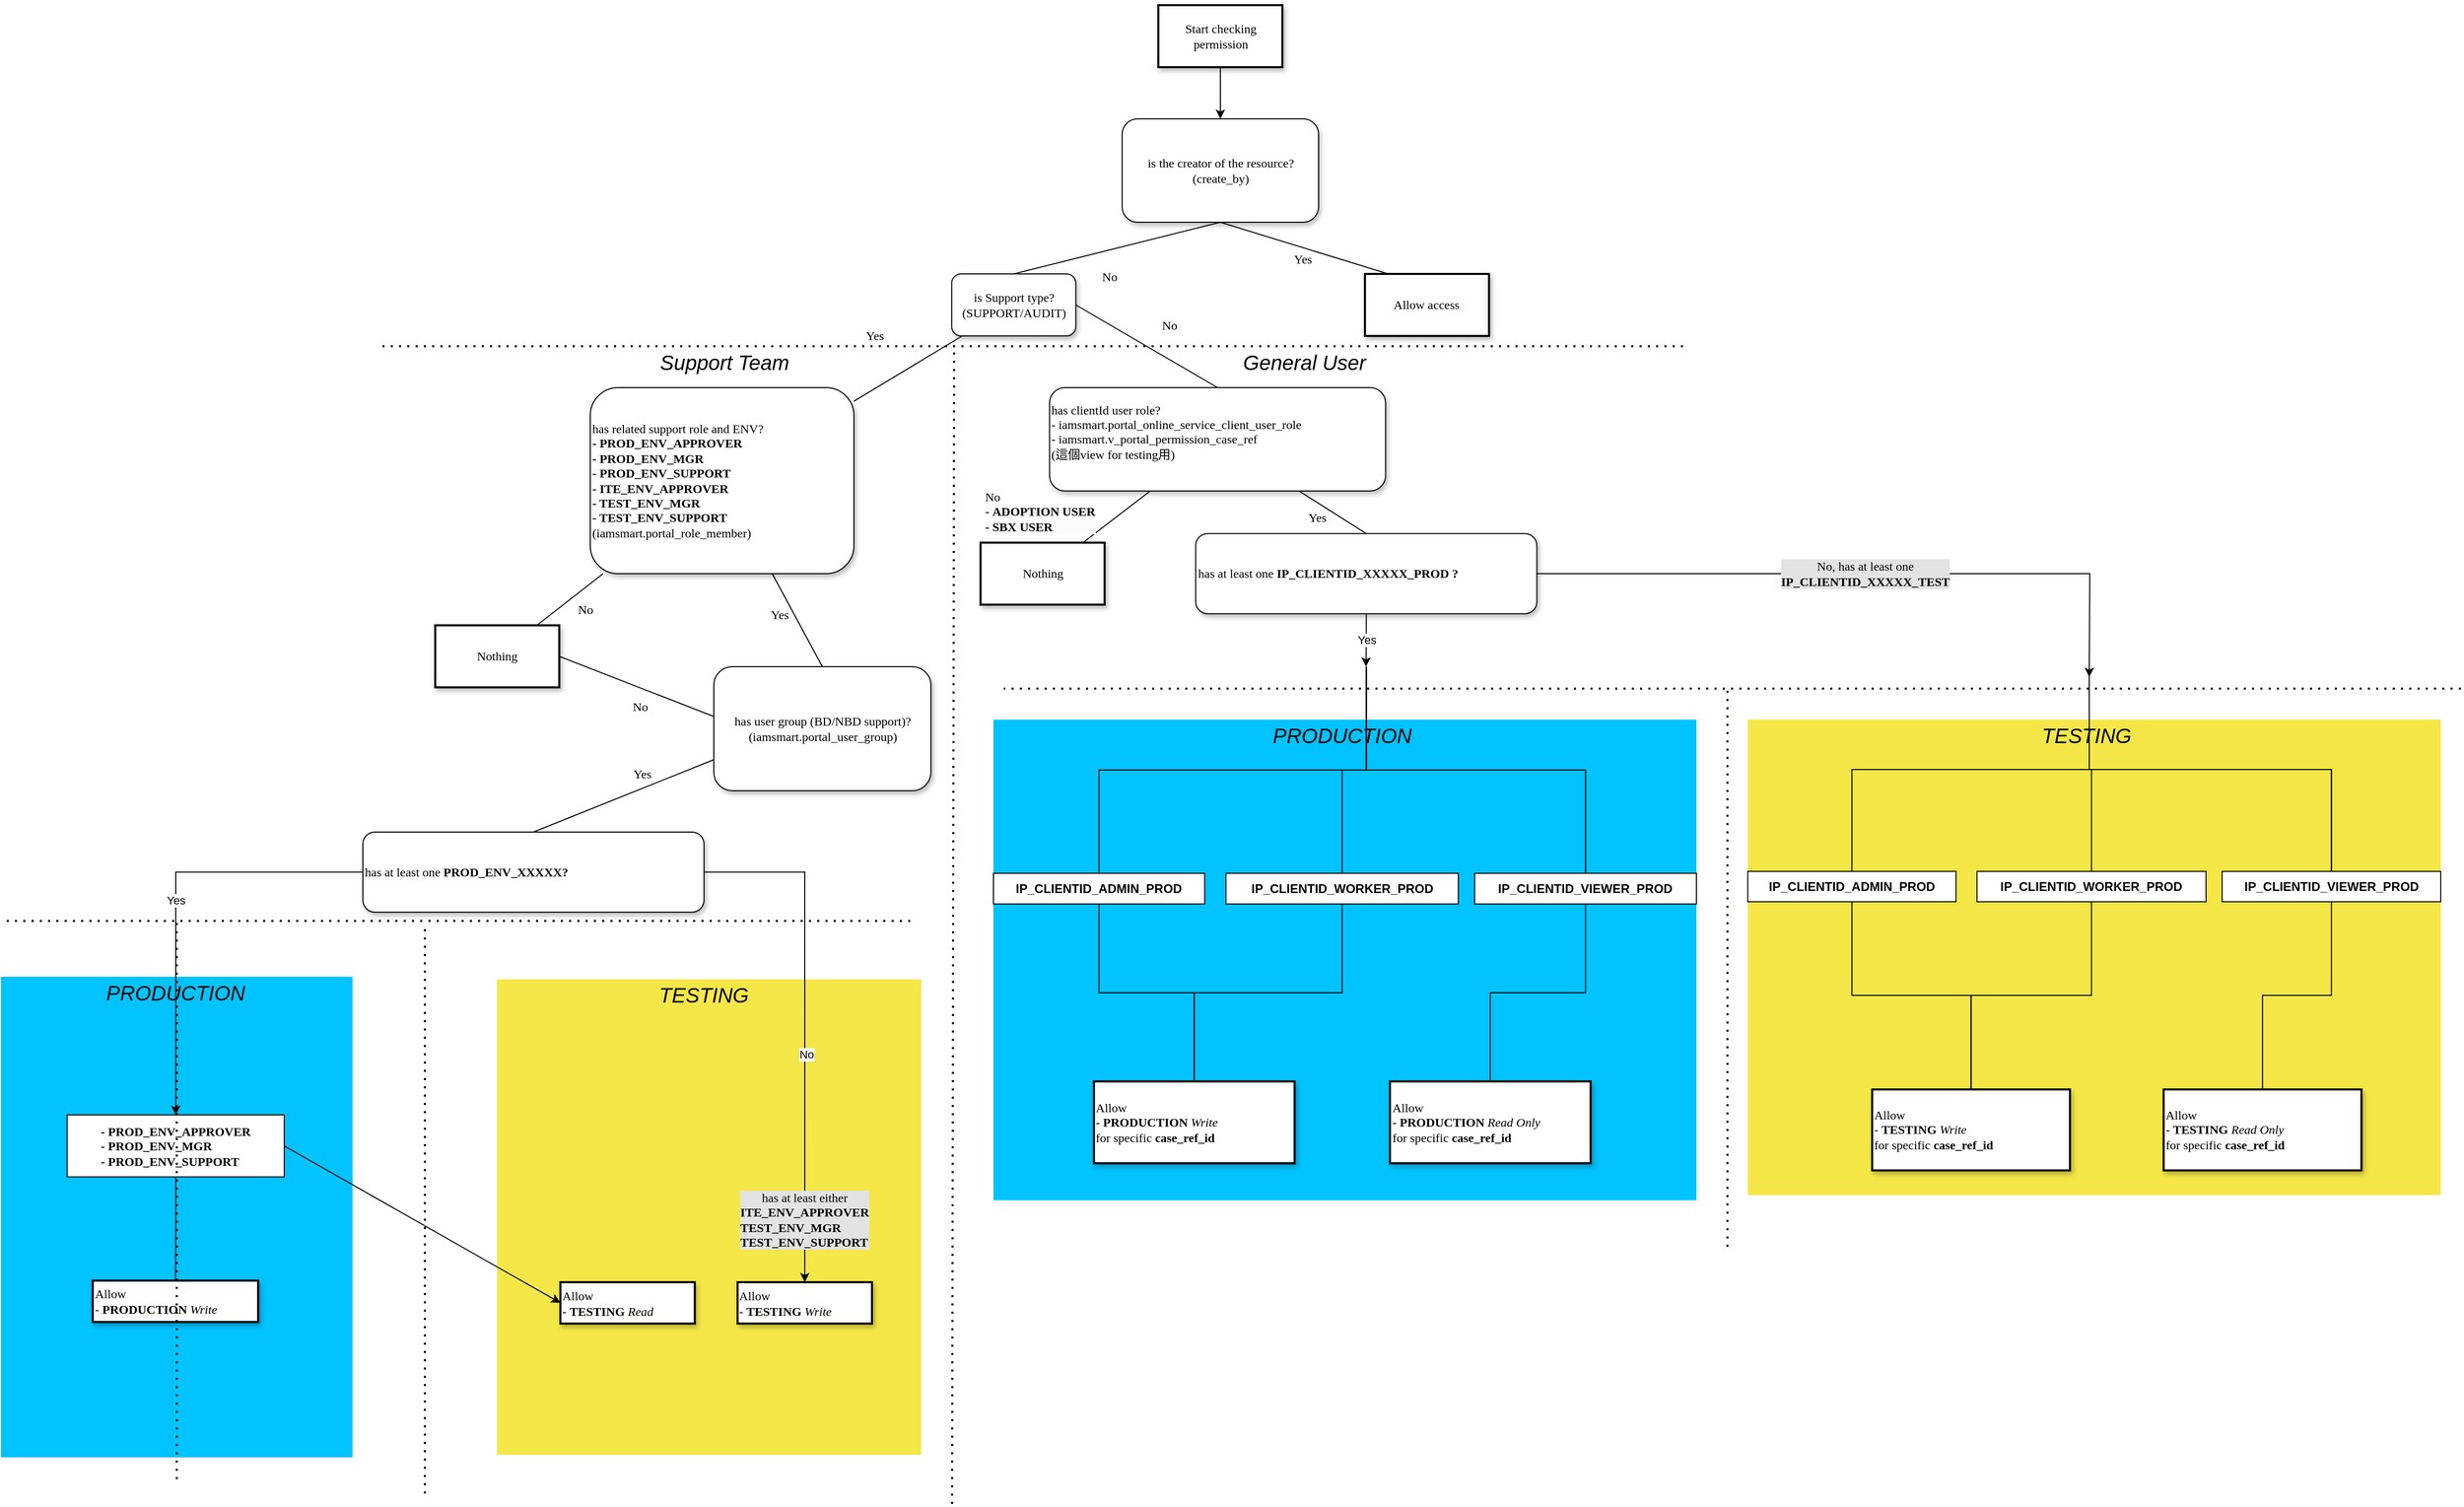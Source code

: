 <mxfile version="26.0.6" pages="2">
  <diagram name="Page-1" id="10a91c8b-09ff-31b1-d368-03940ed4cc9e">
    <mxGraphModel dx="4571" dy="2136" grid="1" gridSize="10" guides="1" tooltips="1" connect="1" arrows="1" fold="1" page="1" pageScale="1" pageWidth="1100" pageHeight="850" background="none" math="0" shadow="0">
      <root>
        <mxCell id="0" />
        <mxCell id="1" parent="0" />
        <mxCell id="3dLhYdu3cuJutTxXhPSu-93" value="" style="group;fillColor=#00C3FF;" parent="1" vertex="1" connectable="0">
          <mxGeometry x="910" y="701.25" width="680" height="465" as="geometry" />
        </mxCell>
        <mxCell id="3dLhYdu3cuJutTxXhPSu-45" value="&lt;b&gt;IP_CLIENTID_ADMIN_PROD&lt;/b&gt;" style="whiteSpace=wrap;html=1;align=center;verticalAlign=middle;treeFolding=1;treeMoving=1;newEdgeStyle={&quot;edgeStyle&quot;:&quot;elbowEdgeStyle&quot;,&quot;startArrow&quot;:&quot;none&quot;,&quot;endArrow&quot;:&quot;none&quot;};imageWidth=24;" parent="3dLhYdu3cuJutTxXhPSu-93" vertex="1">
          <mxGeometry y="148.652" width="204.312" height="29.681" as="geometry" />
        </mxCell>
        <mxCell id="3dLhYdu3cuJutTxXhPSu-46" value="&lt;b style=&quot;&quot;&gt;IP_CLIENTID_WORKER_PROD&lt;/b&gt;" style="whiteSpace=wrap;html=1;align=center;verticalAlign=middle;treeFolding=1;treeMoving=1;newEdgeStyle={&quot;edgeStyle&quot;:&quot;elbowEdgeStyle&quot;,&quot;startArrow&quot;:&quot;none&quot;,&quot;endArrow&quot;:&quot;none&quot;};imageWidth=24;" parent="3dLhYdu3cuJutTxXhPSu-93" vertex="1">
          <mxGeometry x="224.906" y="148.652" width="224.743" height="29.681" as="geometry" />
        </mxCell>
        <mxCell id="3dLhYdu3cuJutTxXhPSu-48" value="&lt;b style=&quot;&quot;&gt;IP_CLIENTID_VIEWER_PROD&lt;/b&gt;" style="whiteSpace=wrap;html=1;align=center;verticalAlign=middle;treeFolding=1;treeMoving=1;newEdgeStyle={&quot;edgeStyle&quot;:&quot;elbowEdgeStyle&quot;,&quot;startArrow&quot;:&quot;none&quot;,&quot;endArrow&quot;:&quot;none&quot;};imageWidth=24;" parent="3dLhYdu3cuJutTxXhPSu-93" vertex="1">
          <mxGeometry x="465.473" y="148.652" width="214.527" height="29.681" as="geometry" />
        </mxCell>
        <mxCell id="3dLhYdu3cuJutTxXhPSu-50" value="&lt;div style=&quot;&quot;&gt;&lt;span style=&quot;background-color: transparent; color: light-dark(rgb(0, 0, 0), rgb(255, 255, 255));&quot;&gt;Allow&lt;/span&gt;&lt;/div&gt;&lt;div&gt;-&amp;nbsp;&lt;b&gt;PRODUCTION&lt;/b&gt; &lt;i&gt;Write&lt;/i&gt;&lt;br&gt;&lt;/div&gt;&lt;div&gt;for specific &lt;b&gt;case_ref_id&lt;/b&gt;&lt;/div&gt;" style="whiteSpace=wrap;html=1;rounded=0;shadow=1;labelBackgroundColor=none;strokeWidth=2;fontFamily=Verdana;fontSize=12;align=left;" parent="3dLhYdu3cuJutTxXhPSu-93" vertex="1">
          <mxGeometry x="97.204" y="350.001" width="194.096" height="79.149" as="geometry" />
        </mxCell>
        <mxCell id="3dLhYdu3cuJutTxXhPSu-54" value="&lt;div style=&quot;&quot;&gt;&lt;span style=&quot;background-color: transparent; color: light-dark(rgb(0, 0, 0), rgb(255, 255, 255));&quot;&gt;Allow&lt;/span&gt;&lt;/div&gt;&lt;div&gt;-&amp;nbsp;&lt;b&gt;PRODUCTION&lt;/b&gt; &lt;i&gt;Read Only&lt;/i&gt;&lt;br&gt;&lt;/div&gt;&lt;div&gt;for specific &lt;b&gt;case_ref_id&lt;/b&gt;&lt;/div&gt;" style="whiteSpace=wrap;html=1;rounded=0;shadow=1;labelBackgroundColor=none;strokeWidth=2;fontFamily=Verdana;fontSize=12;align=left;" parent="3dLhYdu3cuJutTxXhPSu-93" vertex="1">
          <mxGeometry x="383.567" y="350.001" width="194.096" height="79.149" as="geometry" />
        </mxCell>
        <mxCell id="3dLhYdu3cuJutTxXhPSu-82" value="" style="edgeStyle=elbowEdgeStyle;elbow=vertical;sourcePerimeterSpacing=0;targetPerimeterSpacing=0;startArrow=none;endArrow=none;rounded=0;curved=0;exitX=0.5;exitY=1;exitDx=0;exitDy=0;entryX=0.5;entryY=0;entryDx=0;entryDy=0;" parent="3dLhYdu3cuJutTxXhPSu-93" source="3dLhYdu3cuJutTxXhPSu-45" target="3dLhYdu3cuJutTxXhPSu-50" edge="1">
          <mxGeometry relative="1" as="geometry">
            <mxPoint x="24.814" y="178.085" as="sourcePoint" />
            <mxPoint x="259.772" y="257.234" as="targetPoint" />
          </mxGeometry>
        </mxCell>
        <mxCell id="3dLhYdu3cuJutTxXhPSu-83" value="" style="edgeStyle=elbowEdgeStyle;elbow=vertical;sourcePerimeterSpacing=0;targetPerimeterSpacing=0;startArrow=none;endArrow=none;rounded=0;curved=0;exitX=0.5;exitY=1;exitDx=0;exitDy=0;entryX=0.5;entryY=0;entryDx=0;entryDy=0;" parent="3dLhYdu3cuJutTxXhPSu-93" source="3dLhYdu3cuJutTxXhPSu-46" target="3dLhYdu3cuJutTxXhPSu-50" edge="1">
          <mxGeometry relative="1" as="geometry">
            <mxPoint x="112.371" y="188.721" as="sourcePoint" />
            <mxPoint x="204.312" y="258.965" as="targetPoint" />
          </mxGeometry>
        </mxCell>
        <mxCell id="3dLhYdu3cuJutTxXhPSu-86" value="PRODUCTION" style="text;html=1;align=center;verticalAlign=middle;whiteSpace=wrap;rounded=0;fontSize=20;fontStyle=2" parent="3dLhYdu3cuJutTxXhPSu-93" vertex="1">
          <mxGeometry x="265.922" width="143.018" height="29.681" as="geometry" />
        </mxCell>
        <mxCell id="3dLhYdu3cuJutTxXhPSu-88" value="" style="edgeStyle=elbowEdgeStyle;elbow=vertical;sourcePerimeterSpacing=0;targetPerimeterSpacing=0;startArrow=none;endArrow=none;rounded=0;curved=0;exitX=0.5;exitY=1;exitDx=0;exitDy=0;entryX=0.5;entryY=0;entryDx=0;entryDy=0;" parent="3dLhYdu3cuJutTxXhPSu-93" source="3dLhYdu3cuJutTxXhPSu-48" target="3dLhYdu3cuJutTxXhPSu-54" edge="1">
          <mxGeometry relative="1" as="geometry">
            <mxPoint x="347.646" y="187.979" as="sourcePoint" />
            <mxPoint x="230.167" y="397.723" as="targetPoint" />
          </mxGeometry>
        </mxCell>
        <mxCell id="3dLhYdu3cuJutTxXhPSu-94" value="" style="group;fillColor=light-dark(#f5e747, #ededed);" parent="1" vertex="1" connectable="0">
          <mxGeometry x="1639.69" y="701.25" width="670.31" height="460" as="geometry" />
        </mxCell>
        <mxCell id="3dLhYdu3cuJutTxXhPSu-55" value="&lt;div style=&quot;&quot;&gt;&lt;span style=&quot;background-color: transparent; color: light-dark(rgb(0, 0, 0), rgb(255, 255, 255));&quot;&gt;Allow&lt;/span&gt;&lt;/div&gt;&lt;div&gt;-&amp;nbsp;&lt;b&gt;TESTING&lt;/b&gt;&amp;nbsp;&lt;i&gt;Write&lt;/i&gt;&lt;br&gt;&lt;/div&gt;&lt;div&gt;for specific &lt;b&gt;case_ref_id&lt;/b&gt;&lt;/div&gt;" style="whiteSpace=wrap;html=1;rounded=0;shadow=1;labelBackgroundColor=none;strokeWidth=2;fontFamily=Verdana;fontSize=12;align=left;" parent="3dLhYdu3cuJutTxXhPSu-94" vertex="1">
          <mxGeometry x="120.309" y="357.782" width="191.33" height="78.298" as="geometry" />
        </mxCell>
        <mxCell id="3dLhYdu3cuJutTxXhPSu-56" value="&lt;div style=&quot;&quot;&gt;&lt;span style=&quot;background-color: transparent; color: light-dark(rgb(0, 0, 0), rgb(255, 255, 255));&quot;&gt;Allow&lt;/span&gt;&lt;/div&gt;&lt;div&gt;-&amp;nbsp;&lt;b&gt;TESTING&lt;/b&gt;&amp;nbsp;&lt;i&gt;Read Only&lt;/i&gt;&lt;br&gt;&lt;/div&gt;&lt;div&gt;for specific &lt;b&gt;case_ref_id&lt;/b&gt;&lt;/div&gt;" style="whiteSpace=wrap;html=1;rounded=0;shadow=1;labelBackgroundColor=none;strokeWidth=2;fontFamily=Verdana;fontSize=12;align=left;" parent="3dLhYdu3cuJutTxXhPSu-94" vertex="1">
          <mxGeometry x="402.27" y="357.782" width="191.33" height="78.298" as="geometry" />
        </mxCell>
        <mxCell id="3dLhYdu3cuJutTxXhPSu-65" value="&lt;b&gt;IP_CLIENTID_ADMIN_PROD&lt;/b&gt;" style="whiteSpace=wrap;html=1;align=center;verticalAlign=middle;treeFolding=1;treeMoving=1;newEdgeStyle={&quot;edgeStyle&quot;:&quot;elbowEdgeStyle&quot;,&quot;startArrow&quot;:&quot;none&quot;,&quot;endArrow&quot;:&quot;none&quot;};imageWidth=24;" parent="3dLhYdu3cuJutTxXhPSu-94" vertex="1">
          <mxGeometry y="146.809" width="201.4" height="29.362" as="geometry" />
        </mxCell>
        <mxCell id="3dLhYdu3cuJutTxXhPSu-66" value="&lt;b style=&quot;&quot;&gt;IP_CLIENTID_WORKER_PROD&lt;/b&gt;" style="whiteSpace=wrap;html=1;align=center;verticalAlign=middle;treeFolding=1;treeMoving=1;newEdgeStyle={&quot;edgeStyle&quot;:&quot;elbowEdgeStyle&quot;,&quot;startArrow&quot;:&quot;none&quot;,&quot;endArrow&quot;:&quot;none&quot;};imageWidth=24;" parent="3dLhYdu3cuJutTxXhPSu-94" vertex="1">
          <mxGeometry x="221.701" y="146.809" width="221.54" height="29.362" as="geometry" />
        </mxCell>
        <mxCell id="3dLhYdu3cuJutTxXhPSu-68" value="&lt;b style=&quot;&quot;&gt;IP_CLIENTID_VIEWER_PROD&lt;/b&gt;" style="whiteSpace=wrap;html=1;align=center;verticalAlign=middle;treeFolding=1;treeMoving=1;newEdgeStyle={&quot;edgeStyle&quot;:&quot;elbowEdgeStyle&quot;,&quot;startArrow&quot;:&quot;none&quot;,&quot;endArrow&quot;:&quot;none&quot;};imageWidth=24;" parent="3dLhYdu3cuJutTxXhPSu-94" vertex="1">
          <mxGeometry x="458.84" y="146.809" width="211.47" height="29.362" as="geometry" />
        </mxCell>
        <mxCell id="3dLhYdu3cuJutTxXhPSu-87" value="TESTING" style="text;html=1;align=center;verticalAlign=middle;whiteSpace=wrap;rounded=0;fontSize=20;fontStyle=2" parent="3dLhYdu3cuJutTxXhPSu-94" vertex="1">
          <mxGeometry x="257.168" width="140.98" height="29.362" as="geometry" />
        </mxCell>
        <mxCell id="3dLhYdu3cuJutTxXhPSu-89" value="" style="edgeStyle=elbowEdgeStyle;elbow=vertical;sourcePerimeterSpacing=0;targetPerimeterSpacing=0;startArrow=none;endArrow=none;rounded=0;curved=0;exitX=0.5;exitY=1;exitDx=0;exitDy=0;entryX=0.5;entryY=0;entryDx=0;entryDy=0;" parent="3dLhYdu3cuJutTxXhPSu-94" source="3dLhYdu3cuJutTxXhPSu-68" target="3dLhYdu3cuJutTxXhPSu-56" edge="1">
          <mxGeometry relative="1" as="geometry">
            <mxPoint x="-130.598" y="185.957" as="sourcePoint" />
            <mxPoint x="-196.053" y="393.447" as="targetPoint" />
          </mxGeometry>
        </mxCell>
        <mxCell id="3dLhYdu3cuJutTxXhPSu-90" value="" style="edgeStyle=elbowEdgeStyle;elbow=vertical;sourcePerimeterSpacing=0;targetPerimeterSpacing=0;startArrow=none;endArrow=none;rounded=0;curved=0;exitX=0.5;exitY=1;exitDx=0;exitDy=0;entryX=0.5;entryY=0;entryDx=0;entryDy=0;" parent="3dLhYdu3cuJutTxXhPSu-94" source="3dLhYdu3cuJutTxXhPSu-66" target="3dLhYdu3cuJutTxXhPSu-55" edge="1">
          <mxGeometry relative="1" as="geometry">
            <mxPoint x="-130.598" y="185.957" as="sourcePoint" />
            <mxPoint x="-196.053" y="393.447" as="targetPoint" />
          </mxGeometry>
        </mxCell>
        <mxCell id="3dLhYdu3cuJutTxXhPSu-91" value="" style="edgeStyle=elbowEdgeStyle;elbow=vertical;sourcePerimeterSpacing=0;targetPerimeterSpacing=0;startArrow=none;endArrow=none;rounded=0;curved=0;exitX=0.5;exitY=1;exitDx=0;exitDy=0;entryX=0.5;entryY=0;entryDx=0;entryDy=0;" parent="3dLhYdu3cuJutTxXhPSu-94" source="3dLhYdu3cuJutTxXhPSu-65" target="3dLhYdu3cuJutTxXhPSu-55" edge="1">
          <mxGeometry relative="1" as="geometry">
            <mxPoint x="-120.528" y="195.745" as="sourcePoint" />
            <mxPoint x="-185.983" y="403.234" as="targetPoint" />
          </mxGeometry>
        </mxCell>
        <mxCell id="62893188c0fa7362-1" value="is Support type?&lt;div&gt;(SUPPORT/AUDIT)&lt;/div&gt;" style="whiteSpace=wrap;html=1;rounded=1;shadow=1;labelBackgroundColor=none;strokeWidth=1;fontFamily=Verdana;fontSize=12;align=center;" parent="1" vertex="1">
          <mxGeometry x="869.644" y="270" width="120" height="60" as="geometry" />
        </mxCell>
        <mxCell id="62893188c0fa7362-3" value="has related support role and ENV?&lt;br&gt;&lt;div&gt;&lt;b&gt;- PROD_ENV_APPROVER&lt;/b&gt;&lt;/div&gt;&lt;div&gt;&lt;b&gt;- PROD_ENV_MGR&lt;/b&gt;&lt;/div&gt;&lt;div&gt;&lt;b&gt;- PROD_ENV_SUPPORT&lt;/b&gt;&lt;/div&gt;&lt;div&gt;&lt;div&gt;&lt;b&gt;- ITE_ENV_APPROVER&lt;/b&gt;&lt;/div&gt;&lt;div&gt;&lt;b&gt;- TEST_ENV_MGR&lt;/b&gt;&lt;/div&gt;&lt;div&gt;&lt;b&gt;- TEST_ENV_SUPPORT&lt;/b&gt;&lt;/div&gt;&lt;/div&gt;(iamsmart.portal_role_member)" style="whiteSpace=wrap;html=1;rounded=1;shadow=1;labelBackgroundColor=none;strokeWidth=1;fontFamily=Verdana;fontSize=12;align=left;" parent="1" vertex="1">
          <mxGeometry x="520" y="380" width="255" height="180" as="geometry" />
        </mxCell>
        <mxCell id="62893188c0fa7362-4" value="Yes" style="rounded=0;html=1;labelBackgroundColor=none;startArrow=none;startFill=0;startSize=5;endArrow=none;endFill=0;endSize=5;jettySize=auto;orthogonalLoop=1;strokeWidth=1;fontFamily=Verdana;fontSize=12" parent="1" source="62893188c0fa7362-1" target="62893188c0fa7362-3" edge="1">
          <mxGeometry x="0.185" y="-44" relative="1" as="geometry">
            <mxPoint as="offset" />
          </mxGeometry>
        </mxCell>
        <mxCell id="62893188c0fa7362-5" value="No" style="rounded=0;html=1;labelBackgroundColor=none;startArrow=none;startFill=0;startSize=5;endArrow=none;endFill=0;endSize=5;jettySize=auto;orthogonalLoop=1;strokeWidth=1;fontFamily=Verdana;fontSize=12;exitX=1;exitY=0.5;exitDx=0;exitDy=0;entryX=0.5;entryY=0;entryDx=0;entryDy=0;" parent="1" source="62893188c0fa7362-1" target="ggczQ8R7zVc78r3qwQfg-11" edge="1">
          <mxGeometry x="0.11" y="28" relative="1" as="geometry">
            <mxPoint as="offset" />
            <mxPoint x="1067.5" y="376.957" as="sourcePoint" />
            <mxPoint x="709.0" y="400" as="targetPoint" />
          </mxGeometry>
        </mxCell>
        <mxCell id="62893188c0fa7362-11" value="&lt;span&gt;Nothing&lt;/span&gt;" style="whiteSpace=wrap;html=1;rounded=0;shadow=1;labelBackgroundColor=none;strokeWidth=2;fontFamily=Verdana;fontSize=12;align=center;" parent="1" vertex="1">
          <mxGeometry x="370" y="610" width="120" height="60" as="geometry" />
        </mxCell>
        <mxCell id="62893188c0fa7362-16" value="Yes" style="rounded=0;html=1;labelBackgroundColor=none;startArrow=none;startFill=0;startSize=5;endArrow=none;endFill=0;endSize=5;jettySize=auto;orthogonalLoop=1;strokeWidth=1;fontFamily=Verdana;fontSize=12;entryX=0.5;entryY=0;entryDx=0;entryDy=0;" parent="1" source="62893188c0fa7362-3" target="ggczQ8R7zVc78r3qwQfg-3" edge="1">
          <mxGeometry x="-0.261" y="-13" relative="1" as="geometry">
            <mxPoint as="offset" />
            <mxPoint x="177.5" y="585" as="targetPoint" />
          </mxGeometry>
        </mxCell>
        <mxCell id="62893188c0fa7362-17" value="No" style="rounded=0;html=1;labelBackgroundColor=none;startArrow=none;startFill=0;startSize=5;endArrow=none;endFill=0;endSize=5;jettySize=auto;orthogonalLoop=1;strokeWidth=1;fontFamily=Verdana;fontSize=12" parent="1" source="62893188c0fa7362-3" target="62893188c0fa7362-11" edge="1">
          <mxGeometry x="-0.129" y="17" relative="1" as="geometry">
            <mxPoint as="offset" />
          </mxGeometry>
        </mxCell>
        <mxCell id="ggczQ8R7zVc78r3qwQfg-2" value="" style="endArrow=none;dashed=1;html=1;dashPattern=1 3;strokeWidth=2;rounded=0;" parent="1" edge="1">
          <mxGeometry width="50" height="50" relative="1" as="geometry">
            <mxPoint x="870" y="1460" as="sourcePoint" />
            <mxPoint x="872" y="340" as="targetPoint" />
          </mxGeometry>
        </mxCell>
        <mxCell id="ggczQ8R7zVc78r3qwQfg-3" value="has user group (BD/NBD support)?&lt;br&gt;&lt;span&gt;(iamsmart.portal_user_group)&lt;/span&gt;" style="whiteSpace=wrap;html=1;rounded=1;shadow=1;labelBackgroundColor=none;strokeWidth=1;fontFamily=Verdana;fontSize=12;align=center;" parent="1" vertex="1">
          <mxGeometry x="639.5" y="650" width="210" height="120" as="geometry" />
        </mxCell>
        <mxCell id="ggczQ8R7zVc78r3qwQfg-7" value="Yes" style="rounded=0;html=1;labelBackgroundColor=none;startArrow=none;startFill=0;startSize=5;endArrow=none;endFill=0;endSize=5;jettySize=auto;orthogonalLoop=1;strokeWidth=1;fontFamily=Verdana;fontSize=12;exitX=0;exitY=0.75;exitDx=0;exitDy=0;entryX=0.5;entryY=0;entryDx=0;entryDy=0;" parent="1" source="ggczQ8R7zVc78r3qwQfg-3" target="3dLhYdu3cuJutTxXhPSu-158" edge="1">
          <mxGeometry x="-0.261" y="-13" relative="1" as="geometry">
            <mxPoint as="offset" />
            <mxPoint x="137" y="785" as="sourcePoint" />
            <mxPoint x="312" y="845" as="targetPoint" />
          </mxGeometry>
        </mxCell>
        <mxCell id="ggczQ8R7zVc78r3qwQfg-9" value="No" style="rounded=0;html=1;labelBackgroundColor=none;startArrow=none;startFill=0;startSize=5;endArrow=none;endFill=0;endSize=5;jettySize=auto;orthogonalLoop=1;strokeWidth=1;fontFamily=Verdana;fontSize=12;exitX=-0.001;exitY=0.401;exitDx=0;exitDy=0;entryX=1;entryY=0.5;entryDx=0;entryDy=0;exitPerimeter=0;" parent="1" source="ggczQ8R7zVc78r3qwQfg-3" target="62893188c0fa7362-11" edge="1">
          <mxGeometry x="-0.129" y="17" relative="1" as="geometry">
            <mxPoint as="offset" />
            <mxPoint x="239.5" y="735" as="sourcePoint" />
          </mxGeometry>
        </mxCell>
        <mxCell id="ggczQ8R7zVc78r3qwQfg-11" value="&lt;span&gt;has clientId user role?&lt;br&gt;&lt;div style=&quot;&quot;&gt;&lt;span style=&quot;background-color: transparent; color: light-dark(rgb(0, 0, 0), rgb(255, 255, 255));&quot;&gt;- iamsmart.portal_online_service_client_user_role&lt;/span&gt;&lt;/div&gt;- iamsmart.v_portal_permission_case_ref&lt;br&gt;(這個view for testing用)&lt;/span&gt;&lt;div&gt;&lt;br&gt;&lt;/div&gt;" style="whiteSpace=wrap;html=1;rounded=1;shadow=1;labelBackgroundColor=none;strokeWidth=1;fontFamily=Verdana;fontSize=12;align=left;" parent="1" vertex="1">
          <mxGeometry x="964.287" y="380" width="325" height="100" as="geometry" />
        </mxCell>
        <mxCell id="ggczQ8R7zVc78r3qwQfg-12" value="&lt;span&gt;Nothing&lt;/span&gt;" style="whiteSpace=wrap;html=1;rounded=0;shadow=1;labelBackgroundColor=none;strokeWidth=2;fontFamily=Verdana;fontSize=12;align=center;" parent="1" vertex="1">
          <mxGeometry x="897.5" y="530" width="120" height="60" as="geometry" />
        </mxCell>
        <mxCell id="ggczQ8R7zVc78r3qwQfg-13" value="Yes" style="rounded=0;html=1;labelBackgroundColor=none;startArrow=none;startFill=0;startSize=5;endArrow=none;endFill=0;endSize=5;jettySize=auto;orthogonalLoop=1;strokeWidth=1;fontFamily=Verdana;fontSize=12;entryX=0.5;entryY=0;entryDx=0;entryDy=0;" parent="1" source="ggczQ8R7zVc78r3qwQfg-11" target="3dLhYdu3cuJutTxXhPSu-57" edge="1">
          <mxGeometry x="-0.261" y="-13" relative="1" as="geometry">
            <mxPoint as="offset" />
            <mxPoint x="1260" y="530" as="targetPoint" />
          </mxGeometry>
        </mxCell>
        <mxCell id="ggczQ8R7zVc78r3qwQfg-14" value="&lt;span style=&quot;color: rgb(0, 0, 0); font-family: Verdana; font-size: 12px; font-style: normal; font-variant-ligatures: normal; font-variant-caps: normal; letter-spacing: normal; orphans: 2; text-indent: 0px; text-transform: none; widows: 2; word-spacing: 0px; -webkit-text-stroke-width: 0px; white-space: nowrap; background-color: rgb(251, 251, 251); text-decoration-thickness: initial; text-decoration-style: initial; text-decoration-color: initial; float: none; display: inline !important;&quot;&gt;No&lt;br&gt;&lt;/span&gt;&lt;span style=&quot;color: rgb(0, 0, 0); font-family: Verdana; font-size: 12px; font-style: normal; font-variant-ligatures: normal; font-variant-caps: normal; letter-spacing: normal; orphans: 2; text-indent: 0px; text-transform: none; widows: 2; word-spacing: 0px; -webkit-text-stroke-width: 0px; white-space: nowrap; background-color: rgb(251, 251, 251); text-decoration-thickness: initial; text-decoration-style: initial; text-decoration-color: initial; float: none; display: inline !important;&quot;&gt;-&amp;nbsp;&lt;b&gt;ADOPTION USER&lt;/b&gt;&lt;/span&gt;&lt;div style=&quot;forced-color-adjust: none; color: rgb(0, 0, 0); font-family: Verdana; font-size: 12px; font-style: normal; font-variant-ligatures: normal; font-variant-caps: normal; letter-spacing: normal; orphans: 2; text-indent: 0px; text-transform: none; widows: 2; word-spacing: 0px; -webkit-text-stroke-width: 0px; white-space: nowrap; background-color: rgb(251, 251, 251); text-decoration-thickness: initial; text-decoration-style: initial; text-decoration-color: initial;&quot;&gt;&lt;b&gt;- SBX USER&lt;/b&gt;&lt;/div&gt;" style="rounded=0;html=1;labelBackgroundColor=none;startArrow=none;startFill=0;startSize=5;endArrow=none;endFill=0;endSize=5;jettySize=auto;orthogonalLoop=1;strokeWidth=1;fontFamily=Verdana;fontSize=12;align=left;" parent="1" source="ggczQ8R7zVc78r3qwQfg-11" target="ggczQ8R7zVc78r3qwQfg-12" edge="1">
          <mxGeometry x="1" y="-101" relative="1" as="geometry">
            <mxPoint x="-35" y="50" as="offset" />
          </mxGeometry>
        </mxCell>
        <mxCell id="ggczQ8R7zVc78r3qwQfg-20" value="Support Team" style="text;html=1;align=center;verticalAlign=middle;whiteSpace=wrap;rounded=0;fontSize=20;fontStyle=2" parent="1" vertex="1">
          <mxGeometry x="580" y="340" width="140" height="30" as="geometry" />
        </mxCell>
        <mxCell id="ggczQ8R7zVc78r3qwQfg-23" value="General User" style="text;html=1;align=center;verticalAlign=middle;whiteSpace=wrap;rounded=0;fontSize=20;fontStyle=2" parent="1" vertex="1">
          <mxGeometry x="1141.07" y="340" width="140" height="30" as="geometry" />
        </mxCell>
        <mxCell id="ggczQ8R7zVc78r3qwQfg-24" value="is the creator of the resource?&lt;div&gt;(create_by)&lt;/div&gt;" style="whiteSpace=wrap;html=1;rounded=1;shadow=1;labelBackgroundColor=none;strokeWidth=1;fontFamily=Verdana;fontSize=12;align=center;" parent="1" vertex="1">
          <mxGeometry x="1034.501" y="120" width="190" height="100" as="geometry" />
        </mxCell>
        <mxCell id="ggczQ8R7zVc78r3qwQfg-25" value="Yes" style="rounded=0;html=1;labelBackgroundColor=none;startArrow=none;startFill=0;startSize=5;endArrow=none;endFill=0;endSize=5;jettySize=auto;orthogonalLoop=1;strokeWidth=1;fontFamily=Verdana;fontSize=12;exitX=0.5;exitY=1;exitDx=0;exitDy=0;entryX=1;entryY=0.5;entryDx=0;entryDy=0;" parent="1" source="ggczQ8R7zVc78r3qwQfg-24" target="ggczQ8R7zVc78r3qwQfg-27" edge="1">
          <mxGeometry x="-0.359" y="-11" relative="1" as="geometry">
            <mxPoint as="offset" />
            <mxPoint x="442.5" y="220" as="targetPoint" />
          </mxGeometry>
        </mxCell>
        <mxCell id="ggczQ8R7zVc78r3qwQfg-26" value="No" style="rounded=0;html=1;labelBackgroundColor=none;startArrow=none;startFill=0;startSize=5;endArrow=none;endFill=0;endSize=5;jettySize=auto;orthogonalLoop=1;strokeWidth=1;fontFamily=Verdana;fontSize=12;exitX=0.5;exitY=1;exitDx=0;exitDy=0;entryX=0.5;entryY=0;entryDx=0;entryDy=0;" parent="1" source="ggczQ8R7zVc78r3qwQfg-24" target="62893188c0fa7362-1" edge="1">
          <mxGeometry x="0.143" y="25" relative="1" as="geometry">
            <mxPoint as="offset" />
            <mxPoint x="602.5" y="370" as="sourcePoint" />
            <mxPoint x="692.5" y="430" as="targetPoint" />
          </mxGeometry>
        </mxCell>
        <mxCell id="ggczQ8R7zVc78r3qwQfg-27" value="&lt;span&gt;Allow access&lt;/span&gt;" style="whiteSpace=wrap;html=1;rounded=0;shadow=1;labelBackgroundColor=none;strokeWidth=2;fontFamily=Verdana;fontSize=12;align=center;" parent="1" vertex="1">
          <mxGeometry x="1269.359" y="270" width="120" height="60" as="geometry" />
        </mxCell>
        <mxCell id="ggczQ8R7zVc78r3qwQfg-30" style="edgeStyle=orthogonalEdgeStyle;rounded=0;orthogonalLoop=1;jettySize=auto;html=1;exitX=0.5;exitY=1;exitDx=0;exitDy=0;entryX=0.5;entryY=0;entryDx=0;entryDy=0;" parent="1" source="ggczQ8R7zVc78r3qwQfg-28" target="ggczQ8R7zVc78r3qwQfg-24" edge="1">
          <mxGeometry relative="1" as="geometry" />
        </mxCell>
        <mxCell id="ggczQ8R7zVc78r3qwQfg-28" value="&lt;span&gt;Start checking permission&lt;/span&gt;" style="whiteSpace=wrap;html=1;rounded=0;shadow=1;labelBackgroundColor=none;strokeWidth=2;fontFamily=Verdana;fontSize=12;align=center;" parent="1" vertex="1">
          <mxGeometry x="1069.501" y="10" width="120" height="60" as="geometry" />
        </mxCell>
        <mxCell id="3dLhYdu3cuJutTxXhPSu-22" value="" style="endArrow=none;dashed=1;html=1;dashPattern=1 3;strokeWidth=2;rounded=0;" parent="1" edge="1">
          <mxGeometry width="50" height="50" relative="1" as="geometry">
            <mxPoint x="1577" y="340" as="sourcePoint" />
            <mxPoint x="317" y="340" as="targetPoint" />
          </mxGeometry>
        </mxCell>
        <mxCell id="3dLhYdu3cuJutTxXhPSu-44" value="" style="edgeStyle=elbowEdgeStyle;elbow=vertical;sourcePerimeterSpacing=0;targetPerimeterSpacing=0;startArrow=none;endArrow=none;rounded=0;curved=0;exitX=0.5;exitY=1;exitDx=0;exitDy=0;" parent="1" target="3dLhYdu3cuJutTxXhPSu-45" edge="1">
          <mxGeometry relative="1" as="geometry">
            <mxPoint x="1270.65" y="650" as="sourcePoint" />
          </mxGeometry>
        </mxCell>
        <mxCell id="3dLhYdu3cuJutTxXhPSu-47" value="" style="edgeStyle=elbowEdgeStyle;elbow=vertical;sourcePerimeterSpacing=0;targetPerimeterSpacing=0;startArrow=none;endArrow=none;rounded=0;curved=0;entryX=0.5;entryY=0;entryDx=0;entryDy=0;exitX=0.5;exitY=1;exitDx=0;exitDy=0;" parent="1" target="3dLhYdu3cuJutTxXhPSu-46" edge="1">
          <mxGeometry relative="1" as="geometry">
            <mxPoint x="1270.65" y="650" as="sourcePoint" />
            <mxPoint x="1560.66" y="728.75" as="targetPoint" />
          </mxGeometry>
        </mxCell>
        <mxCell id="3dLhYdu3cuJutTxXhPSu-49" value="" style="edgeStyle=elbowEdgeStyle;elbow=vertical;sourcePerimeterSpacing=0;targetPerimeterSpacing=0;startArrow=none;endArrow=none;rounded=0;curved=0;exitX=0.5;exitY=1;exitDx=0;exitDy=0;" parent="1" target="3dLhYdu3cuJutTxXhPSu-48" edge="1">
          <mxGeometry relative="1" as="geometry">
            <mxPoint x="1270.65" y="650" as="sourcePoint" />
          </mxGeometry>
        </mxCell>
        <mxCell id="3dLhYdu3cuJutTxXhPSu-72" value="&lt;span style=&quot;forced-color-adjust: none; color: rgb(0, 0, 0); font-family: Verdana; font-size: 12px; font-style: normal; font-variant-ligatures: normal; font-variant-caps: normal; font-weight: 400; letter-spacing: normal; orphans: 2; text-align: left; text-indent: 0px; text-transform: none; widows: 2; word-spacing: 0px; -webkit-text-stroke-width: 0px; white-space: normal; text-decoration-thickness: initial; text-decoration-style: initial; text-decoration-color: initial; float: none; display: inline !important;&quot;&gt;No, has at least one&lt;br&gt;&lt;/span&gt;&lt;b style=&quot;forced-color-adjust: none; color: rgb(0, 0, 0); font-family: Verdana; font-size: 12px; font-style: normal; font-variant-ligatures: normal; font-variant-caps: normal; letter-spacing: normal; orphans: 2; text-align: left; text-indent: 0px; text-transform: none; widows: 2; word-spacing: 0px; -webkit-text-stroke-width: 0px; white-space: normal; text-decoration-thickness: initial; text-decoration-style: initial; text-decoration-color: initial;&quot;&gt;IP_CLIENTID_XXXXX_TEST&lt;/b&gt;" style="edgeStyle=orthogonalEdgeStyle;rounded=0;orthogonalLoop=1;jettySize=auto;html=1;labelBackgroundColor=light-dark(#e3e3e3, #ededed);" parent="1" source="3dLhYdu3cuJutTxXhPSu-57" edge="1">
          <mxGeometry relative="1" as="geometry">
            <mxPoint x="1970" y="660" as="targetPoint" />
          </mxGeometry>
        </mxCell>
        <mxCell id="3dLhYdu3cuJutTxXhPSu-164" value="Yes" style="edgeStyle=orthogonalEdgeStyle;rounded=0;orthogonalLoop=1;jettySize=auto;html=1;exitX=0.5;exitY=1;exitDx=0;exitDy=0;" parent="1" source="3dLhYdu3cuJutTxXhPSu-57" edge="1">
          <mxGeometry relative="1" as="geometry">
            <mxPoint x="1270.333" y="650" as="targetPoint" />
          </mxGeometry>
        </mxCell>
        <mxCell id="3dLhYdu3cuJutTxXhPSu-57" value="has at least one&lt;b&gt;&amp;nbsp;IP_CLIENTID_XXXXX_PROD&amp;nbsp;&lt;/b&gt;&lt;b style=&quot;background-color: transparent; color: light-dark(rgb(0, 0, 0), rgb(255, 255, 255));&quot;&gt;?&lt;/b&gt;" style="whiteSpace=wrap;html=1;rounded=1;shadow=1;labelBackgroundColor=none;strokeWidth=1;fontFamily=Verdana;fontSize=12;align=left;" parent="1" vertex="1">
          <mxGeometry x="1105.66" y="521.25" width="329.98" height="77.5" as="geometry" />
        </mxCell>
        <mxCell id="3dLhYdu3cuJutTxXhPSu-59" value="" style="edgeStyle=elbowEdgeStyle;elbow=vertical;sourcePerimeterSpacing=0;targetPerimeterSpacing=0;startArrow=none;endArrow=none;rounded=0;curved=0;exitX=0.5;exitY=1;exitDx=0;exitDy=0;" parent="1" target="3dLhYdu3cuJutTxXhPSu-48" edge="1">
          <mxGeometry relative="1" as="geometry">
            <mxPoint x="1270.65" y="650" as="sourcePoint" />
          </mxGeometry>
        </mxCell>
        <mxCell id="3dLhYdu3cuJutTxXhPSu-64" value="" style="edgeStyle=elbowEdgeStyle;elbow=vertical;sourcePerimeterSpacing=0;targetPerimeterSpacing=0;startArrow=none;endArrow=none;rounded=0;curved=0;exitX=0.5;exitY=1;exitDx=0;exitDy=0;" parent="1" target="3dLhYdu3cuJutTxXhPSu-65" edge="1">
          <mxGeometry relative="1" as="geometry">
            <mxPoint x="1970" y="651.25" as="sourcePoint" />
          </mxGeometry>
        </mxCell>
        <mxCell id="3dLhYdu3cuJutTxXhPSu-67" value="" style="edgeStyle=elbowEdgeStyle;elbow=vertical;sourcePerimeterSpacing=0;targetPerimeterSpacing=0;startArrow=none;endArrow=none;rounded=0;curved=0;entryX=0.5;entryY=0;entryDx=0;entryDy=0;exitX=0.5;exitY=1;exitDx=0;exitDy=0;" parent="1" target="3dLhYdu3cuJutTxXhPSu-66" edge="1">
          <mxGeometry relative="1" as="geometry">
            <mxPoint x="1970" y="651.25" as="sourcePoint" />
            <mxPoint x="2260.66" y="728.5" as="targetPoint" />
          </mxGeometry>
        </mxCell>
        <mxCell id="3dLhYdu3cuJutTxXhPSu-69" value="" style="edgeStyle=elbowEdgeStyle;elbow=vertical;sourcePerimeterSpacing=0;targetPerimeterSpacing=0;startArrow=none;endArrow=none;rounded=0;curved=0;exitX=0.5;exitY=1;exitDx=0;exitDy=0;" parent="1" target="3dLhYdu3cuJutTxXhPSu-68" edge="1">
          <mxGeometry relative="1" as="geometry">
            <mxPoint x="1970" y="651.25" as="sourcePoint" />
          </mxGeometry>
        </mxCell>
        <mxCell id="3dLhYdu3cuJutTxXhPSu-70" value="" style="edgeStyle=elbowEdgeStyle;elbow=vertical;sourcePerimeterSpacing=0;targetPerimeterSpacing=0;startArrow=none;endArrow=none;rounded=0;curved=0;exitX=0.5;exitY=1;exitDx=0;exitDy=0;" parent="1" target="3dLhYdu3cuJutTxXhPSu-68" edge="1">
          <mxGeometry relative="1" as="geometry">
            <mxPoint x="1970" y="651.25" as="sourcePoint" />
          </mxGeometry>
        </mxCell>
        <mxCell id="3dLhYdu3cuJutTxXhPSu-84" value="" style="endArrow=none;dashed=1;html=1;dashPattern=1 3;strokeWidth=2;rounded=0;" parent="1" edge="1">
          <mxGeometry width="50" height="50" relative="1" as="geometry">
            <mxPoint x="1620" y="1211.25" as="sourcePoint" />
            <mxPoint x="1620" y="671.25" as="targetPoint" />
          </mxGeometry>
        </mxCell>
        <mxCell id="3dLhYdu3cuJutTxXhPSu-85" value="" style="endArrow=none;dashed=1;html=1;dashPattern=1 3;strokeWidth=2;rounded=0;" parent="1" edge="1">
          <mxGeometry width="50" height="50" relative="1" as="geometry">
            <mxPoint x="2329.5" y="671.25" as="sourcePoint" />
            <mxPoint x="920" y="671.25" as="targetPoint" />
          </mxGeometry>
        </mxCell>
        <mxCell id="3dLhYdu3cuJutTxXhPSu-127" value="" style="group;fillColor=#00C3FF;" parent="1" vertex="1" connectable="0">
          <mxGeometry x="-50" y="950" width="340" height="465" as="geometry" />
        </mxCell>
        <mxCell id="ikDHi0NmjfAgZXKBg_fg-6" value="" style="edgeStyle=elbowEdgeStyle;rounded=0;orthogonalLoop=1;jettySize=auto;html=1;elbow=vertical;startArrow=none;endArrow=none;" edge="1" parent="3dLhYdu3cuJutTxXhPSu-127" source="3dLhYdu3cuJutTxXhPSu-129" target="3dLhYdu3cuJutTxXhPSu-131">
          <mxGeometry relative="1" as="geometry" />
        </mxCell>
        <mxCell id="3dLhYdu3cuJutTxXhPSu-129" value="&lt;div style=&quot;font-family: Verdana; text-align: left;&quot;&gt;&lt;b&gt;- PROD_ENV_APPROVER&lt;/b&gt;&lt;/div&gt;&lt;div style=&quot;font-family: Verdana; text-align: left;&quot;&gt;&lt;b&gt;- PROD_ENV_MGR&lt;/b&gt;&lt;/div&gt;&lt;div style=&quot;font-family: Verdana; text-align: left;&quot;&gt;&lt;b&gt;- PROD_ENV_SUPPORT&lt;/b&gt;&lt;/div&gt;" style="whiteSpace=wrap;html=1;align=center;verticalAlign=middle;treeFolding=1;treeMoving=1;newEdgeStyle={&quot;edgeStyle&quot;:&quot;elbowEdgeStyle&quot;,&quot;startArrow&quot;:&quot;none&quot;,&quot;endArrow&quot;:&quot;none&quot;};imageWidth=24;" parent="3dLhYdu3cuJutTxXhPSu-127" vertex="1">
          <mxGeometry x="63.953" y="133.652" width="210" height="60" as="geometry" />
        </mxCell>
        <mxCell id="3dLhYdu3cuJutTxXhPSu-131" value="&lt;div style=&quot;&quot;&gt;&lt;span style=&quot;background-color: transparent; color: light-dark(rgb(0, 0, 0), rgb(255, 255, 255));&quot;&gt;Allow&lt;/span&gt;&lt;/div&gt;&lt;div&gt;-&amp;nbsp;&lt;b&gt;PRODUCTION&lt;/b&gt; &lt;i&gt;Write&lt;/i&gt;&lt;/div&gt;" style="whiteSpace=wrap;html=1;rounded=0;shadow=1;labelBackgroundColor=none;strokeWidth=2;fontFamily=Verdana;fontSize=12;align=left;" parent="3dLhYdu3cuJutTxXhPSu-127" vertex="1">
          <mxGeometry x="88.717" y="294.001" width="160" height="40" as="geometry" />
        </mxCell>
        <mxCell id="3dLhYdu3cuJutTxXhPSu-135" value="PRODUCTION" style="text;html=1;align=center;verticalAlign=middle;whiteSpace=wrap;rounded=0;fontSize=20;fontStyle=2" parent="3dLhYdu3cuJutTxXhPSu-127" vertex="1">
          <mxGeometry x="132.961" width="71.509" height="29.681" as="geometry" />
        </mxCell>
        <mxCell id="3dLhYdu3cuJutTxXhPSu-137" value="" style="group;fillColor=light-dark(#f5e747, #ededed);" parent="1" vertex="1" connectable="0">
          <mxGeometry x="429.69" y="952.5" width="410.31" height="460" as="geometry" />
        </mxCell>
        <mxCell id="3dLhYdu3cuJutTxXhPSu-138" value="&lt;div style=&quot;&quot;&gt;&lt;div&gt;&lt;span style=&quot;background-color: transparent; color: light-dark(rgb(0, 0, 0), rgb(255, 255, 255));&quot;&gt;Allow&lt;/span&gt;&lt;/div&gt;&lt;div&gt;-&amp;nbsp;&lt;b&gt;TESTING&lt;/b&gt;&amp;nbsp;&lt;i&gt;Write&lt;/i&gt;&lt;/div&gt;&lt;/div&gt;" style="whiteSpace=wrap;html=1;rounded=0;shadow=1;labelBackgroundColor=none;strokeWidth=2;fontFamily=Verdana;fontSize=12;align=left;" parent="3dLhYdu3cuJutTxXhPSu-137" vertex="1">
          <mxGeometry x="232.795" y="293.002" width="130" height="40" as="geometry" />
        </mxCell>
        <mxCell id="3dLhYdu3cuJutTxXhPSu-143" value="TESTING" style="text;html=1;align=center;verticalAlign=middle;whiteSpace=wrap;rounded=0;fontSize=20;fontStyle=2" parent="3dLhYdu3cuJutTxXhPSu-137" vertex="1">
          <mxGeometry x="157.418" width="86.297" height="29.362" as="geometry" />
        </mxCell>
        <mxCell id="GeK2E0vcMYUvxhaoGY6n-1" value="&lt;div style=&quot;&quot;&gt;&lt;div&gt;&lt;span style=&quot;background-color: transparent; color: light-dark(rgb(0, 0, 0), rgb(255, 255, 255));&quot;&gt;Allow&lt;/span&gt;&lt;/div&gt;&lt;div&gt;-&amp;nbsp;&lt;b&gt;TESTING&lt;/b&gt;&amp;nbsp;&lt;i&gt;Read&lt;/i&gt;&lt;/div&gt;&lt;/div&gt;" style="whiteSpace=wrap;html=1;rounded=0;shadow=1;labelBackgroundColor=none;strokeWidth=2;fontFamily=Verdana;fontSize=12;align=left;" parent="3dLhYdu3cuJutTxXhPSu-137" vertex="1">
          <mxGeometry x="61.401" y="293.002" width="130" height="40" as="geometry" />
        </mxCell>
        <mxCell id="3dLhYdu3cuJutTxXhPSu-155" value="" style="endArrow=none;dashed=1;html=1;dashPattern=1 3;strokeWidth=2;rounded=0;" parent="1" edge="1">
          <mxGeometry width="50" height="50" relative="1" as="geometry">
            <mxPoint x="120" y="1436" as="sourcePoint" />
            <mxPoint x="120" y="896" as="targetPoint" />
          </mxGeometry>
        </mxCell>
        <mxCell id="3dLhYdu3cuJutTxXhPSu-156" value="" style="endArrow=none;dashed=1;html=1;dashPattern=1 3;strokeWidth=2;rounded=0;" parent="1" edge="1">
          <mxGeometry width="50" height="50" relative="1" as="geometry">
            <mxPoint x="829.5" y="896" as="sourcePoint" />
            <mxPoint x="-50" y="896" as="targetPoint" />
          </mxGeometry>
        </mxCell>
        <mxCell id="3dLhYdu3cuJutTxXhPSu-163" value="Yes" style="edgeStyle=orthogonalEdgeStyle;rounded=0;orthogonalLoop=1;jettySize=auto;html=1;exitX=0;exitY=0.5;exitDx=0;exitDy=0;entryX=0.5;entryY=0;entryDx=0;entryDy=0;" parent="1" source="3dLhYdu3cuJutTxXhPSu-158" target="3dLhYdu3cuJutTxXhPSu-129" edge="1">
          <mxGeometry relative="1" as="geometry">
            <mxPoint x="-230" y="880" as="targetPoint" />
          </mxGeometry>
        </mxCell>
        <mxCell id="3dLhYdu3cuJutTxXhPSu-158" value="has at least one&lt;b&gt;&amp;nbsp;&lt;/b&gt;&lt;b&gt;PROD_ENV_XXXXX&lt;/b&gt;&lt;span style=&quot;background-color: transparent;&quot;&gt;&lt;b style=&quot;color: light-dark(rgb(0, 0, 0), rgb(255, 255, 255));&quot;&gt;?&lt;/b&gt;&lt;/span&gt;" style="whiteSpace=wrap;html=1;rounded=1;shadow=1;labelBackgroundColor=none;strokeWidth=1;fontFamily=Verdana;fontSize=12;align=left;" parent="1" vertex="1">
          <mxGeometry x="300.0" y="810" width="329.98" height="77.5" as="geometry" />
        </mxCell>
        <mxCell id="3dLhYdu3cuJutTxXhPSu-159" value="&lt;span style=&quot;forced-color-adjust: none; color: rgb(0, 0, 0); font-family: Verdana; font-size: 12px; font-style: normal; font-variant-ligatures: normal; font-variant-caps: normal; font-weight: 400; letter-spacing: normal; orphans: 2; text-align: left; text-indent: 0px; text-transform: none; widows: 2; word-spacing: 0px; -webkit-text-stroke-width: 0px; white-space: normal; text-decoration-thickness: initial; text-decoration-style: initial; text-decoration-color: initial; float: none; display: inline !important;&quot;&gt;has at least either&lt;br&gt;&lt;/span&gt;&lt;div style=&quot;text-align: left;&quot;&gt;&lt;font face=&quot;Verdana&quot;&gt;&lt;span style=&quot;font-size: 12px; text-wrap-mode: wrap;&quot;&gt;&lt;b&gt;ITE_ENV_APPROVER&lt;/b&gt;&lt;/span&gt;&lt;/font&gt;&lt;/div&gt;&lt;div style=&quot;text-align: left;&quot;&gt;&lt;font face=&quot;Verdana&quot;&gt;&lt;span style=&quot;font-size: 12px; text-wrap-mode: wrap;&quot;&gt;&lt;b&gt;TEST_ENV_MGR&lt;/b&gt;&lt;/span&gt;&lt;/font&gt;&lt;/div&gt;&lt;div style=&quot;text-align: left;&quot;&gt;&lt;font face=&quot;Verdana&quot;&gt;&lt;span style=&quot;font-size: 12px; text-wrap-mode: wrap;&quot;&gt;&lt;b&gt;TEST_ENV_SUPPORT&lt;/b&gt;&lt;/span&gt;&lt;/font&gt;&lt;/div&gt;" style="edgeStyle=orthogonalEdgeStyle;rounded=0;orthogonalLoop=1;jettySize=auto;html=1;labelBackgroundColor=light-dark(#e3e3e3, #ededed);exitX=1;exitY=0.5;exitDx=0;exitDy=0;entryX=0.5;entryY=0;entryDx=0;entryDy=0;" parent="1" source="3dLhYdu3cuJutTxXhPSu-158" target="3dLhYdu3cuJutTxXhPSu-138" edge="1">
          <mxGeometry x="0.757" relative="1" as="geometry">
            <mxPoint x="-398" y="745" as="sourcePoint" />
            <mxPoint x="472.391" y="1057.809" as="targetPoint" />
            <mxPoint as="offset" />
          </mxGeometry>
        </mxCell>
        <mxCell id="3dLhYdu3cuJutTxXhPSu-167" value="No" style="edgeLabel;html=1;align=center;verticalAlign=middle;resizable=0;points=[];" parent="3dLhYdu3cuJutTxXhPSu-159" vertex="1" connectable="0">
          <mxGeometry x="0.107" y="1" relative="1" as="geometry">
            <mxPoint as="offset" />
          </mxGeometry>
        </mxCell>
        <mxCell id="GeK2E0vcMYUvxhaoGY6n-2" value="" style="endArrow=classic;html=1;rounded=0;entryX=0;entryY=0.5;entryDx=0;entryDy=0;exitX=1;exitY=0.5;exitDx=0;exitDy=0;" parent="1" source="3dLhYdu3cuJutTxXhPSu-129" target="GeK2E0vcMYUvxhaoGY6n-1" edge="1">
          <mxGeometry width="50" height="50" relative="1" as="geometry">
            <mxPoint x="460" y="1136.5" as="sourcePoint" />
            <mxPoint x="510" y="1086.5" as="targetPoint" />
          </mxGeometry>
        </mxCell>
        <mxCell id="ikDHi0NmjfAgZXKBg_fg-7" value="" style="endArrow=none;dashed=1;html=1;dashPattern=1 3;strokeWidth=2;rounded=0;" edge="1" parent="1">
          <mxGeometry width="50" height="50" relative="1" as="geometry">
            <mxPoint x="360" y="1450" as="sourcePoint" />
            <mxPoint x="360" y="900" as="targetPoint" />
          </mxGeometry>
        </mxCell>
      </root>
    </mxGraphModel>
  </diagram>
  <diagram id="AFy9GKx3AmtiWiIhWA-j" name="draft/back-up">
    <mxGraphModel dx="1562" dy="-208" grid="1" gridSize="10" guides="1" tooltips="1" connect="1" arrows="1" fold="1" page="1" pageScale="1" pageWidth="827" pageHeight="1169" math="0" shadow="0">
      <root>
        <mxCell id="0" />
        <mxCell id="1" parent="0" />
        <mxCell id="msR_3KOUAmeXlT0sgdpa-1" value="" style="group;fillColor=#CCCCCC;" vertex="1" connectable="0" parent="1">
          <mxGeometry x="550.005" y="1690" width="849.68" height="572.5" as="geometry" />
        </mxCell>
        <mxCell id="msR_3KOUAmeXlT0sgdpa-2" value="has at least one&lt;b&gt;&amp;nbsp;IP_CLIENTID_XXXXX_PROD&amp;nbsp;&lt;/b&gt;&lt;b style=&quot;background-color: transparent; color: light-dark(rgb(0, 0, 0), rgb(255, 255, 255));&quot;&gt;?&lt;/b&gt;" style="whiteSpace=wrap;html=1;rounded=1;shadow=1;labelBackgroundColor=none;strokeWidth=1;fontFamily=Verdana;fontSize=12;align=left;" vertex="1" parent="msR_3KOUAmeXlT0sgdpa-1">
          <mxGeometry x="129.695" y="50" width="329.98" height="77.5" as="geometry" />
        </mxCell>
        <mxCell id="msR_3KOUAmeXlT0sgdpa-3" value="&lt;span&gt;Nothing&lt;/span&gt;" style="whiteSpace=wrap;html=1;rounded=0;shadow=1;labelBackgroundColor=none;strokeWidth=2;fontFamily=Verdana;fontSize=12;align=center;" vertex="1" parent="msR_3KOUAmeXlT0sgdpa-1">
          <mxGeometry y="202.5" width="120" height="60" as="geometry" />
        </mxCell>
        <mxCell id="msR_3KOUAmeXlT0sgdpa-4" value="Yes" style="rounded=0;html=1;labelBackgroundColor=none;startArrow=none;startFill=0;startSize=5;endArrow=none;endFill=0;endSize=5;jettySize=auto;orthogonalLoop=1;strokeWidth=1;fontFamily=Verdana;fontSize=12;exitX=0.5;exitY=1;exitDx=0;exitDy=0;" edge="1" parent="msR_3KOUAmeXlT0sgdpa-1" source="msR_3KOUAmeXlT0sgdpa-2" target="msR_3KOUAmeXlT0sgdpa-7">
          <mxGeometry x="-0.261" y="-13" relative="1" as="geometry">
            <mxPoint as="offset" />
            <mxPoint x="-315.325" y="407.5" as="targetPoint" />
          </mxGeometry>
        </mxCell>
        <mxCell id="msR_3KOUAmeXlT0sgdpa-5" value="No (has at least one&lt;br&gt;&lt;div style=&quot;text-align: center;&quot;&gt;&lt;b style=&quot;background-color: transparent; color: light-dark(rgb(0, 0, 0), rgb(255, 255, 255)); text-wrap-mode: wrap; text-align: left;&quot;&gt;IP_CLIENTID_XXXXX_TEST&lt;/b&gt;&lt;span style=&quot;background-color: transparent; color: light-dark(rgb(0, 0, 0), rgb(255, 255, 255));&quot;&gt;)&lt;/span&gt;&lt;/div&gt;" style="rounded=0;html=1;labelBackgroundColor=none;startArrow=none;startFill=0;startSize=5;endArrow=none;endFill=0;endSize=5;jettySize=auto;orthogonalLoop=1;strokeWidth=1;fontFamily=Verdana;fontSize=12;exitX=0.5;exitY=1;exitDx=0;exitDy=0;" edge="1" parent="msR_3KOUAmeXlT0sgdpa-1" source="msR_3KOUAmeXlT0sgdpa-2" target="msR_3KOUAmeXlT0sgdpa-3">
          <mxGeometry x="1" y="-66" relative="1" as="geometry">
            <mxPoint x="-32" y="33" as="offset" />
          </mxGeometry>
        </mxCell>
        <mxCell id="msR_3KOUAmeXlT0sgdpa-6" value="&lt;div style=&quot;&quot;&gt;&lt;span style=&quot;background-color: transparent; color: light-dark(rgb(0, 0, 0), rgb(255, 255, 255));&quot;&gt;Allow&lt;/span&gt;&lt;/div&gt;&lt;div&gt;-&amp;nbsp;&lt;b&gt;PRODUCTION&lt;/b&gt; &lt;i&gt;Write&lt;br&gt;&lt;/i&gt;-&amp;nbsp;&lt;b&gt;TESTING&lt;/b&gt; &lt;i&gt;Read&lt;/i&gt;&lt;/div&gt;&lt;div&gt;for specific &lt;b&gt;case_ref_id&lt;/b&gt;&lt;/div&gt;" style="whiteSpace=wrap;html=1;rounded=0;shadow=1;labelBackgroundColor=none;strokeWidth=2;fontFamily=Verdana;fontSize=12;align=left;" vertex="1" parent="msR_3KOUAmeXlT0sgdpa-1">
          <mxGeometry x="29.68" y="347.5" width="190" height="80" as="geometry" />
        </mxCell>
        <mxCell id="msR_3KOUAmeXlT0sgdpa-7" value="is&amp;nbsp;&lt;b&gt;IP_CLIENTID_ADMIN_PROD&amp;nbsp;&lt;/b&gt;&lt;b style=&quot;background-color: transparent; color: light-dark(rgb(0, 0, 0), rgb(255, 255, 255));&quot;&gt;?&lt;/b&gt;" style="whiteSpace=wrap;html=1;rounded=1;shadow=1;labelBackgroundColor=none;strokeWidth=1;fontFamily=Verdana;fontSize=12;align=left;" vertex="1" parent="msR_3KOUAmeXlT0sgdpa-1">
          <mxGeometry x="269.68" y="197.5" width="290" height="95" as="geometry" />
        </mxCell>
        <mxCell id="msR_3KOUAmeXlT0sgdpa-8" value="Yes" style="rounded=0;html=1;labelBackgroundColor=none;startArrow=none;startFill=0;startSize=5;endArrow=none;endFill=0;endSize=5;jettySize=auto;orthogonalLoop=1;strokeWidth=1;fontFamily=Verdana;fontSize=12;exitX=0.5;exitY=1;exitDx=0;exitDy=0;entryX=0.546;entryY=0.044;entryDx=0;entryDy=0;entryPerimeter=0;" edge="1" parent="msR_3KOUAmeXlT0sgdpa-1" source="msR_3KOUAmeXlT0sgdpa-7" target="msR_3KOUAmeXlT0sgdpa-6">
          <mxGeometry x="0.531" y="-22" relative="1" as="geometry">
            <mxPoint as="offset" />
            <mxPoint x="-287.325" y="372.5" as="targetPoint" />
            <mxPoint x="-283.325" y="317.5" as="sourcePoint" />
          </mxGeometry>
        </mxCell>
        <mxCell id="msR_3KOUAmeXlT0sgdpa-9" value="No" style="rounded=0;html=1;labelBackgroundColor=none;startArrow=none;startFill=0;startSize=5;endArrow=none;endFill=0;endSize=5;jettySize=auto;orthogonalLoop=1;strokeWidth=1;fontFamily=Verdana;fontSize=12;exitX=0.5;exitY=1;exitDx=0;exitDy=0;entryX=0.5;entryY=0;entryDx=0;entryDy=0;" edge="1" parent="msR_3KOUAmeXlT0sgdpa-1" source="msR_3KOUAmeXlT0sgdpa-7" target="msR_3KOUAmeXlT0sgdpa-10">
          <mxGeometry x="0.344" y="15" relative="1" as="geometry">
            <mxPoint as="offset" />
            <mxPoint x="-213.825" y="397.5" as="sourcePoint" />
          </mxGeometry>
        </mxCell>
        <mxCell id="msR_3KOUAmeXlT0sgdpa-10" value="is&amp;nbsp;&lt;b&gt;IP_CLIENTID_WORKER_PROD&amp;nbsp;&lt;/b&gt;&lt;b style=&quot;background-color: transparent; color: light-dark(rgb(0, 0, 0), rgb(255, 255, 255));&quot;&gt;?&lt;/b&gt;" style="whiteSpace=wrap;html=1;rounded=1;shadow=1;labelBackgroundColor=none;strokeWidth=1;fontFamily=Verdana;fontSize=12;align=left;" vertex="1" parent="msR_3KOUAmeXlT0sgdpa-1">
          <mxGeometry x="559.68" y="327.5" width="290" height="95" as="geometry" />
        </mxCell>
        <mxCell id="msR_3KOUAmeXlT0sgdpa-11" value="&lt;div style=&quot;&quot;&gt;&lt;span style=&quot;background-color: transparent; color: light-dark(rgb(0, 0, 0), rgb(255, 255, 255));&quot;&gt;Allow&lt;/span&gt;&lt;/div&gt;&lt;div&gt;-&amp;nbsp;&lt;b&gt;PRODUCTION&lt;/b&gt; &lt;i&gt;Write&lt;/i&gt;&lt;br&gt;&lt;/div&gt;&lt;div&gt;for specific &lt;b&gt;case_ref_id&lt;/b&gt;&lt;/div&gt;" style="whiteSpace=wrap;html=1;rounded=0;shadow=1;labelBackgroundColor=none;strokeWidth=2;fontFamily=Verdana;fontSize=12;align=left;" vertex="1" parent="msR_3KOUAmeXlT0sgdpa-1">
          <mxGeometry x="336.5" y="492.5" width="190" height="80" as="geometry" />
        </mxCell>
        <mxCell id="msR_3KOUAmeXlT0sgdpa-12" value="Yes" style="rounded=0;html=1;labelBackgroundColor=none;startArrow=none;startFill=0;startSize=5;endArrow=none;endFill=0;endSize=5;jettySize=auto;orthogonalLoop=1;strokeWidth=1;fontFamily=Verdana;fontSize=12;exitX=0.5;exitY=1;exitDx=0;exitDy=0;entryX=0.5;entryY=0;entryDx=0;entryDy=0;" edge="1" parent="msR_3KOUAmeXlT0sgdpa-1" source="msR_3KOUAmeXlT0sgdpa-10" target="msR_3KOUAmeXlT0sgdpa-11">
          <mxGeometry x="-0.261" y="-13" relative="1" as="geometry">
            <mxPoint as="offset" />
            <mxPoint x="-181.325" y="536.5" as="targetPoint" />
            <mxPoint x="-140.325" y="467.5" as="sourcePoint" />
          </mxGeometry>
        </mxCell>
        <mxCell id="msR_3KOUAmeXlT0sgdpa-13" value="Draft / backup" style="text;html=1;align=center;verticalAlign=middle;whiteSpace=wrap;rounded=0;fontSize=20;fontStyle=2" vertex="1" parent="msR_3KOUAmeXlT0sgdpa-1">
          <mxGeometry x="219.675" width="140" height="30" as="geometry" />
        </mxCell>
      </root>
    </mxGraphModel>
  </diagram>
</mxfile>
